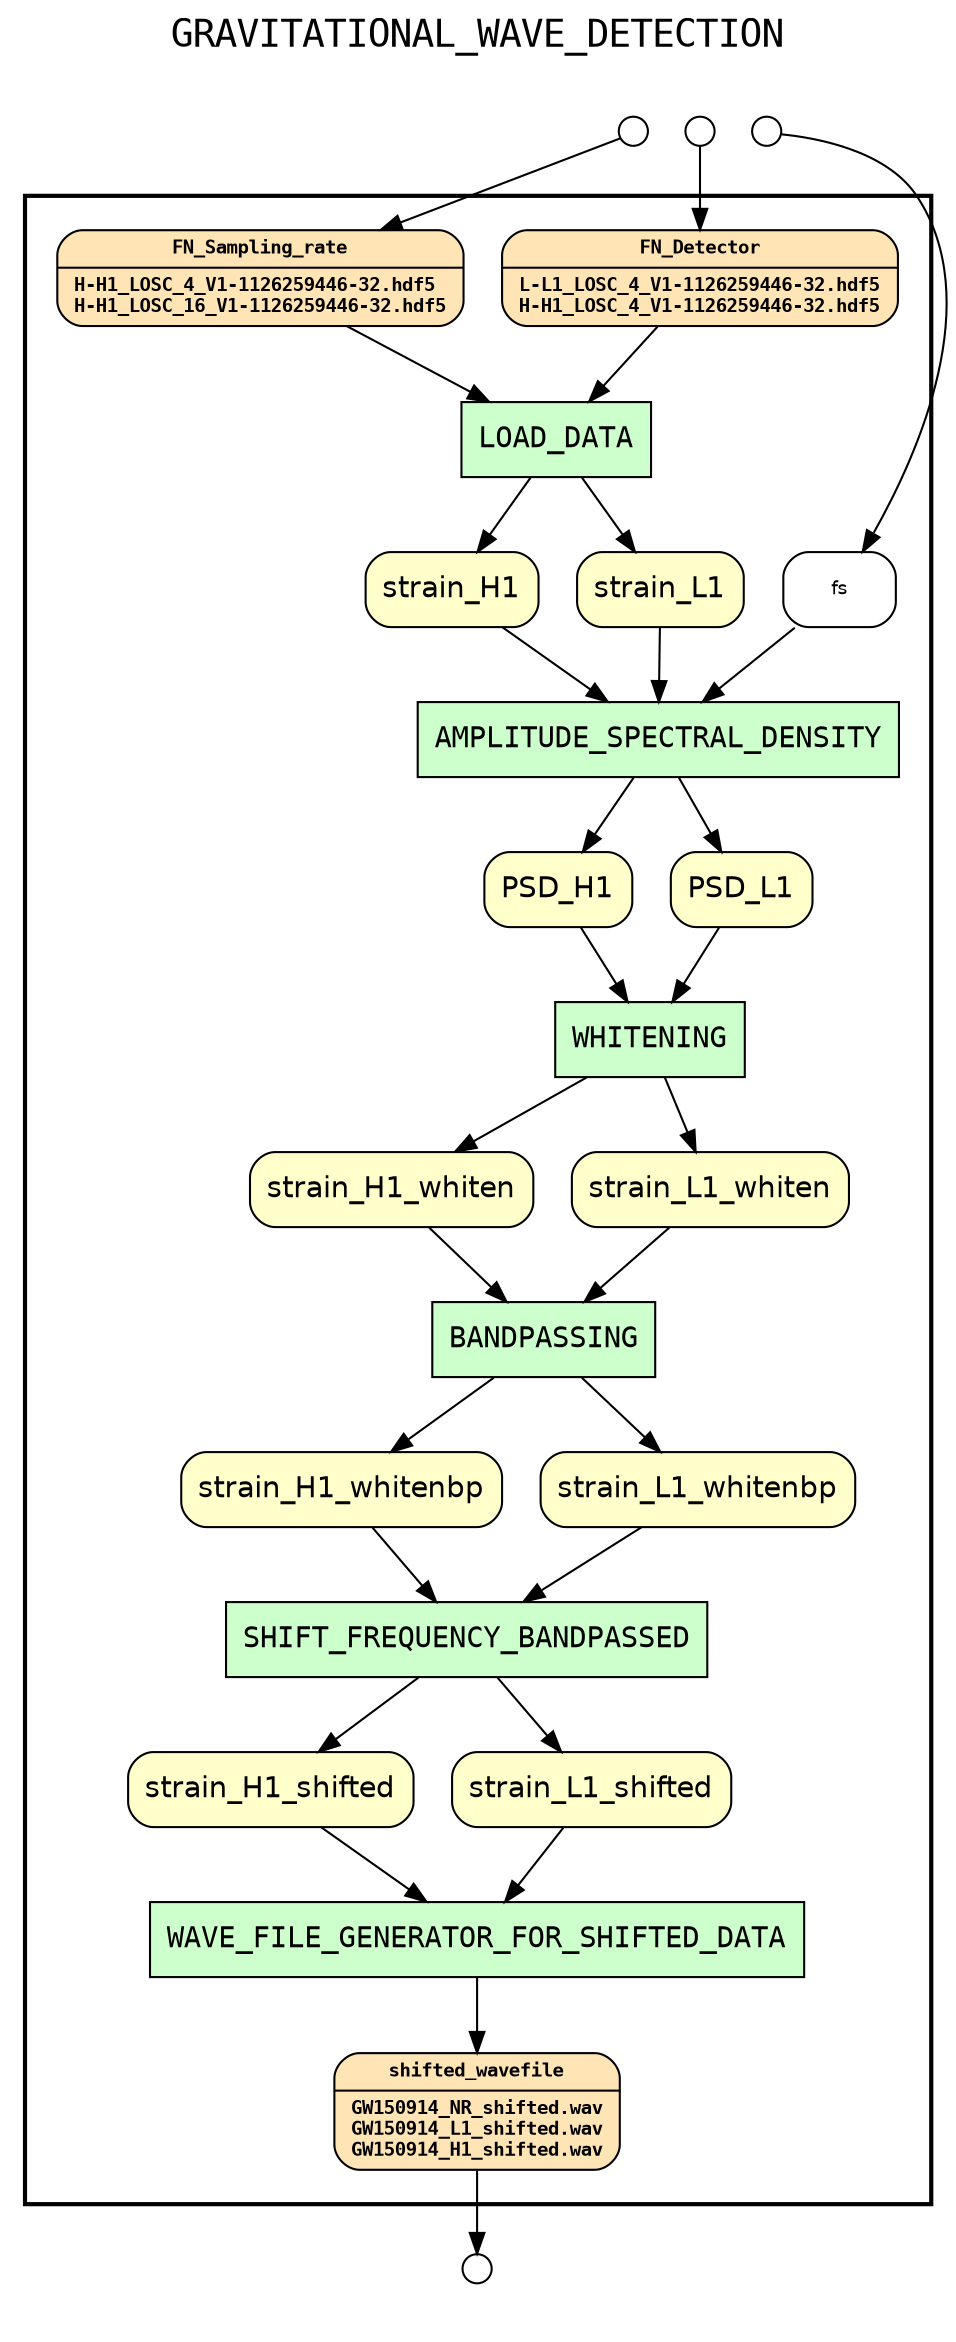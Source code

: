 
digraph yw_data_view {
rankdir=TB
fontname=Courier; fontsize=18; labelloc=t
label="GRAVITATIONAL_WAVE_DETECTION"
subgraph cluster_workflow { label=""; color=black; penwidth=2
subgraph cluster_workflow_inner { label=""; color=white
node[shape=box style="filled" fillcolor="#CCFFCC" peripheries=1 fontname=Courier]
SHIFT_FREQUENCY_BANDPASSED
BANDPASSING
WHITENING
AMPLITUDE_SPECTRAL_DENSITY
LOAD_DATA
WAVE_FILE_GENERATOR_FOR_SHIFTED_DATA
node[shape=box style="filled" fillcolor="#CCFFCC" peripheries=1 fontname=Courier]
node[shape=box style="rounded,filled" fillcolor="#FFFFCC" peripheries=1 fontname=Helvetica]
strain_H1
strain_L1
PSD_H1
PSD_L1
strain_H1_whiten
strain_L1_whiten
strain_H1_whitenbp
strain_L1_whitenbp
strain_H1_shifted
strain_L1_shifted
node[shape=box style="rounded,filled" fillcolor="#FFE4B5" peripheries=1 fontname="Courier-Bold" fontsize=9]
FN_Detector[shape=record rankdir=LR label="{<f0> FN_Detector |<f1>L-L1_LOSC_4_V1-1126259446-32.hdf5\lH-H1_LOSC_4_V1-1126259446-32.hdf5\l}"]
FN_Sampling_rate[shape=record rankdir=LR label="{<f0> FN_Sampling_rate |<f1>H-H1_LOSC_4_V1-1126259446-32.hdf5\lH-H1_LOSC_16_V1-1126259446-32.hdf5\l}"]
node[shape=box style="rounded,filled" fillcolor="#FFE4B5" peripheries=1 fontname="Courier-Bold" fontsize=9]
shifted_wavefile[shape=record rankdir=LR label="{<f0> shifted_wavefile |<f1>GW150914_NR_shifted.wav\lGW150914_L1_shifted.wav\lGW150914_H1_shifted.wav\l}"]
node[shape=box style="rounded,filled" fillcolor="#FFFFFF" peripheries=1 fontname=Helvetica]
fs
}}
subgraph cluster_inflows { label=""; color=white; penwidth=2
subgraph cluster_inflows_inner { label=""; color=white
node[shape=circle fillcolor="#FFFFFF" peripheries=1 width=0.2]
fs_inflow [label=""]
FN_Detector_inflow [label=""]
FN_Sampling_rate_inflow [label=""]
}}
subgraph cluster_outflows { label=""; color=white; penwidth=2
subgraph cluster_outflows_inner { label=""; color=white
node[shape=circle fillcolor="#FFFFFF" peripheries=1 width=0.2]
shifted_wavefile_outflow [label=""]
}}
strain_H1_whitenbp -> SHIFT_FREQUENCY_BANDPASSED
strain_L1_shifted -> WAVE_FILE_GENERATOR_FOR_SHIFTED_DATA
FN_Detector -> LOAD_DATA
strain_L1_whitenbp -> SHIFT_FREQUENCY_BANDPASSED
FN_Sampling_rate -> LOAD_DATA
PSD_H1 -> WHITENING
PSD_L1 -> WHITENING
fs -> AMPLITUDE_SPECTRAL_DENSITY
strain_H1 -> AMPLITUDE_SPECTRAL_DENSITY
strain_H1_whiten -> BANDPASSING
strain_L1 -> AMPLITUDE_SPECTRAL_DENSITY
strain_L1_whiten -> BANDPASSING
strain_H1_shifted -> WAVE_FILE_GENERATOR_FOR_SHIFTED_DATA
LOAD_DATA -> strain_H1
LOAD_DATA -> strain_L1
AMPLITUDE_SPECTRAL_DENSITY -> PSD_H1
AMPLITUDE_SPECTRAL_DENSITY -> PSD_L1
WHITENING -> strain_H1_whiten
WHITENING -> strain_L1_whiten
BANDPASSING -> strain_H1_whitenbp
BANDPASSING -> strain_L1_whitenbp
SHIFT_FREQUENCY_BANDPASSED -> strain_H1_shifted
SHIFT_FREQUENCY_BANDPASSED -> strain_L1_shifted
WAVE_FILE_GENERATOR_FOR_SHIFTED_DATA -> shifted_wavefile
fs_inflow -> fs
FN_Detector_inflow -> FN_Detector
FN_Sampling_rate_inflow -> FN_Sampling_rate
shifted_wavefile -> shifted_wavefile_outflow
}

